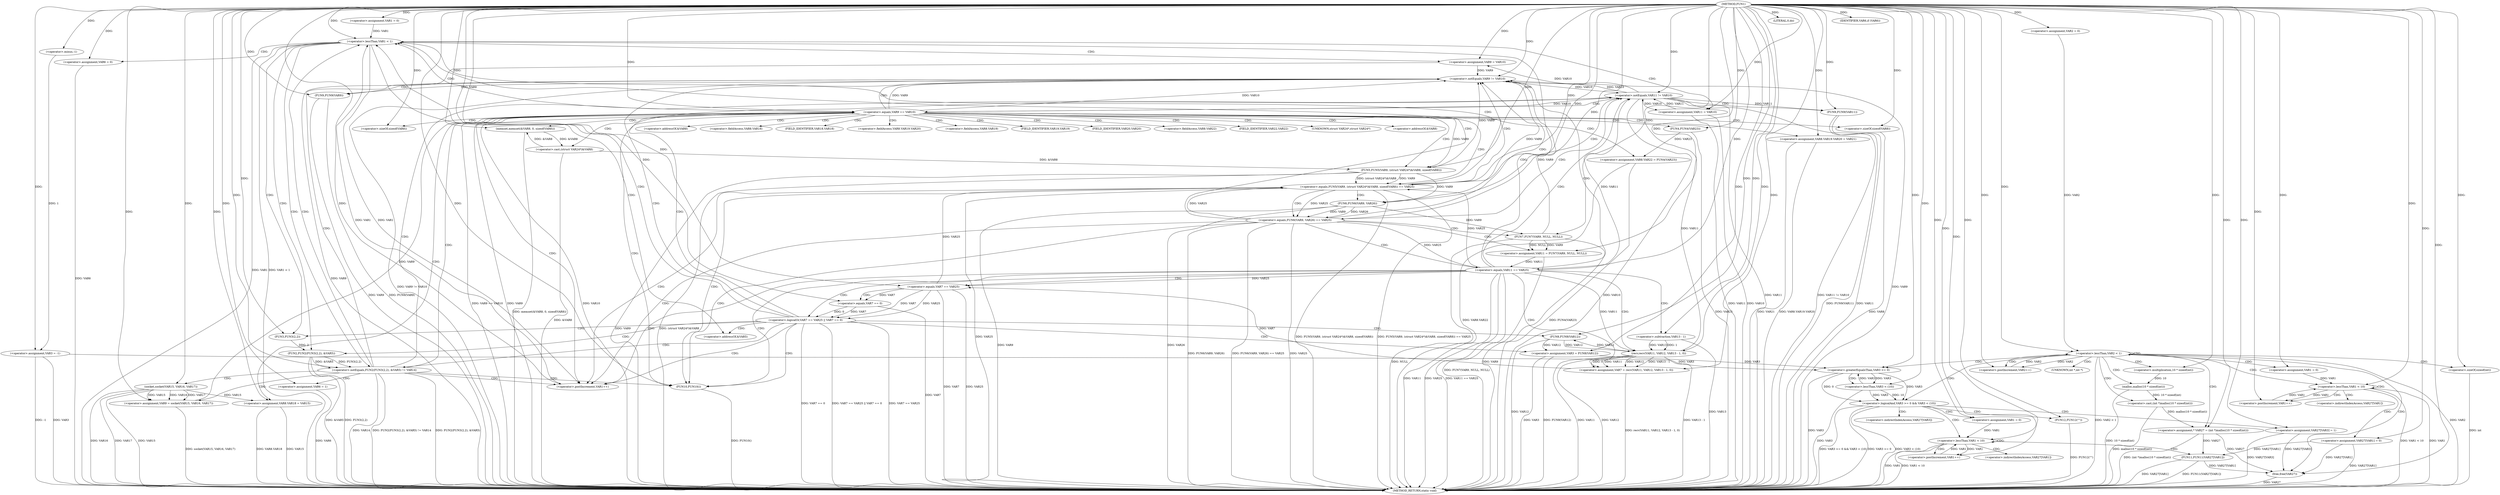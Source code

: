 digraph FUN1 {  
"1000100" [label = "(METHOD,FUN1)" ]
"1000334" [label = "(METHOD_RETURN,static void)" ]
"1000105" [label = "(<operator>.assignment,VAR3 = -1)" ]
"1000107" [label = "(<operator>.minus,-1)" ]
"1000110" [label = "(<operator>.assignment,VAR1 = 0)" ]
"1000113" [label = "(<operator>.lessThan,VAR1 < 1)" ]
"1000116" [label = "(<operator>.postIncrement,VAR1++)" ]
"1000122" [label = "(<operator>.assignment,VAR6 = 0)" ]
"1000128" [label = "(<operator>.assignment,VAR9 = VAR10)" ]
"1000132" [label = "(<operator>.assignment,VAR11 = VAR10)" ]
"1000139" [label = "(<operator>.notEquals,FUN2(FUN3(2,2), &VAR5) != VAR14)" ]
"1000140" [label = "(FUN2,FUN2(FUN3(2,2), &VAR5))" ]
"1000141" [label = "(FUN3,FUN3(2,2))" ]
"1000149" [label = "(<operator>.assignment,VAR6 = 1)" ]
"1000152" [label = "(<operator>.assignment,VAR9 = socket(VAR15, VAR16, VAR17))" ]
"1000154" [label = "(socket,socket(VAR15, VAR16, VAR17))" ]
"1000159" [label = "(<operator>.equals,VAR9 == VAR10)" ]
"1000164" [label = "(memset,memset(&VAR8, 0, sizeof(VAR8)))" ]
"1000168" [label = "(<operator>.sizeOf,sizeof(VAR8))" ]
"1000170" [label = "(<operator>.assignment,VAR8.VAR18 = VAR15)" ]
"1000175" [label = "(<operator>.assignment,VAR8.VAR19.VAR20 = VAR21)" ]
"1000182" [label = "(<operator>.assignment,VAR8.VAR22 = FUN4(VAR23))" ]
"1000186" [label = "(FUN4,FUN4(VAR23))" ]
"1000189" [label = "(<operator>.equals,FUN5(VAR9, (struct VAR24*)&VAR8, sizeof(VAR8)) == VAR25)" ]
"1000190" [label = "(FUN5,FUN5(VAR9, (struct VAR24*)&VAR8, sizeof(VAR8)))" ]
"1000192" [label = "(<operator>.cast,(struct VAR24*)&VAR8)" ]
"1000196" [label = "(<operator>.sizeOf,sizeof(VAR8))" ]
"1000202" [label = "(<operator>.equals,FUN6(VAR9, VAR26) == VAR25)" ]
"1000203" [label = "(FUN6,FUN6(VAR9, VAR26))" ]
"1000209" [label = "(<operator>.assignment,VAR11 = FUN7(VAR9, NULL, NULL))" ]
"1000211" [label = "(FUN7,FUN7(VAR9, NULL, NULL))" ]
"1000216" [label = "(<operator>.equals,VAR11 == VAR25)" ]
"1000221" [label = "(<operator>.assignment,VAR7 = recv(VAR11, VAR12, VAR13 - 1, 0))" ]
"1000223" [label = "(recv,recv(VAR11, VAR12, VAR13 - 1, 0))" ]
"1000226" [label = "(<operator>.subtraction,VAR13 - 1)" ]
"1000231" [label = "(<operator>.logicalOr,VAR7 == VAR25 || VAR7 == 0)" ]
"1000232" [label = "(<operator>.equals,VAR7 == VAR25)" ]
"1000235" [label = "(<operator>.equals,VAR7 == 0)" ]
"1000240" [label = "(<operator>.assignment,VAR3 = FUN8(VAR12))" ]
"1000242" [label = "(FUN8,FUN8(VAR12))" ]
"1000244" [label = "(LITERAL,0,do)" ]
"1000246" [label = "(<operator>.notEquals,VAR9 != VAR10)" ]
"1000250" [label = "(FUN9,FUN9(VAR9))" ]
"1000253" [label = "(<operator>.notEquals,VAR11 != VAR10)" ]
"1000257" [label = "(FUN9,FUN9(VAR11))" ]
"1000260" [label = "(IDENTIFIER,VAR6,if (VAR6))" ]
"1000262" [label = "(FUN10,FUN10())" ]
"1000264" [label = "(<operator>.assignment,VAR2 = 0)" ]
"1000267" [label = "(<operator>.lessThan,VAR2 < 1)" ]
"1000270" [label = "(<operator>.postIncrement,VAR2++)" ]
"1000276" [label = "(<operator>.assignment,* VAR27 = (int *)malloc(10 * sizeof(int)))" ]
"1000278" [label = "(<operator>.cast,(int *)malloc(10 * sizeof(int)))" ]
"1000280" [label = "(malloc,malloc(10 * sizeof(int)))" ]
"1000281" [label = "(<operator>.multiplication,10 * sizeof(int))" ]
"1000283" [label = "(<operator>.sizeOf,sizeof(int))" ]
"1000286" [label = "(<operator>.assignment,VAR1 = 0)" ]
"1000289" [label = "(<operator>.lessThan,VAR1 < 10)" ]
"1000292" [label = "(<operator>.postIncrement,VAR1++)" ]
"1000295" [label = "(<operator>.assignment,VAR27[VAR1] = 0)" ]
"1000301" [label = "(<operator>.logicalAnd,VAR3 >= 0 && VAR3 < (10))" ]
"1000302" [label = "(<operator>.greaterEqualsThan,VAR3 >= 0)" ]
"1000305" [label = "(<operator>.lessThan,VAR3 < (10))" ]
"1000309" [label = "(<operator>.assignment,VAR27[VAR3] = 1)" ]
"1000315" [label = "(<operator>.assignment,VAR1 = 0)" ]
"1000318" [label = "(<operator>.lessThan,VAR1 < 10)" ]
"1000321" [label = "(<operator>.postIncrement,VAR1++)" ]
"1000324" [label = "(FUN11,FUN11(VAR27[VAR1]))" ]
"1000330" [label = "(FUN12,FUN12(\"\"))" ]
"1000332" [label = "(free,free(VAR27))" ]
"1000144" [label = "(<operator>.addressOf,&VAR5)" ]
"1000165" [label = "(<operator>.addressOf,&VAR8)" ]
"1000171" [label = "(<operator>.fieldAccess,VAR8.VAR18)" ]
"1000173" [label = "(FIELD_IDENTIFIER,VAR18,VAR18)" ]
"1000176" [label = "(<operator>.fieldAccess,VAR8.VAR19.VAR20)" ]
"1000177" [label = "(<operator>.fieldAccess,VAR8.VAR19)" ]
"1000179" [label = "(FIELD_IDENTIFIER,VAR19,VAR19)" ]
"1000180" [label = "(FIELD_IDENTIFIER,VAR20,VAR20)" ]
"1000183" [label = "(<operator>.fieldAccess,VAR8.VAR22)" ]
"1000185" [label = "(FIELD_IDENTIFIER,VAR22,VAR22)" ]
"1000193" [label = "(UNKNOWN,struct VAR24*,struct VAR24*)" ]
"1000194" [label = "(<operator>.addressOf,&VAR8)" ]
"1000279" [label = "(UNKNOWN,int *,int *)" ]
"1000296" [label = "(<operator>.indirectIndexAccess,VAR27[VAR1])" ]
"1000310" [label = "(<operator>.indirectIndexAccess,VAR27[VAR3])" ]
"1000325" [label = "(<operator>.indirectIndexAccess,VAR27[VAR1])" ]
  "1000203" -> "1000334"  [ label = "DDG: VAR26"] 
  "1000159" -> "1000334"  [ label = "DDG: VAR9 == VAR10"] 
  "1000309" -> "1000334"  [ label = "DDG: VAR27[VAR3]"] 
  "1000164" -> "1000334"  [ label = "DDG: memset(&VAR8, 0, sizeof(VAR8))"] 
  "1000182" -> "1000334"  [ label = "DDG: FUN4(VAR23)"] 
  "1000186" -> "1000334"  [ label = "DDG: VAR23"] 
  "1000223" -> "1000334"  [ label = "DDG: VAR12"] 
  "1000250" -> "1000334"  [ label = "DDG: VAR9"] 
  "1000332" -> "1000334"  [ label = "DDG: VAR27"] 
  "1000192" -> "1000334"  [ label = "DDG: &VAR8"] 
  "1000226" -> "1000334"  [ label = "DDG: VAR13"] 
  "1000221" -> "1000334"  [ label = "DDG: recv(VAR11, VAR12, VAR13 - 1, 0)"] 
  "1000283" -> "1000334"  [ label = "DDG: int"] 
  "1000105" -> "1000334"  [ label = "DDG: -1"] 
  "1000235" -> "1000334"  [ label = "DDG: VAR7"] 
  "1000232" -> "1000334"  [ label = "DDG: VAR7"] 
  "1000253" -> "1000334"  [ label = "DDG: VAR11 != VAR10"] 
  "1000289" -> "1000334"  [ label = "DDG: VAR1"] 
  "1000231" -> "1000334"  [ label = "DDG: VAR7 == 0"] 
  "1000278" -> "1000334"  [ label = "DDG: malloc(10 * sizeof(int))"] 
  "1000189" -> "1000334"  [ label = "DDG: FUN5(VAR9, (struct VAR24*)&VAR8, sizeof(VAR8))"] 
  "1000318" -> "1000334"  [ label = "DDG: VAR1 < 10"] 
  "1000216" -> "1000334"  [ label = "DDG: VAR11 == VAR25"] 
  "1000295" -> "1000334"  [ label = "DDG: VAR27[VAR1]"] 
  "1000154" -> "1000334"  [ label = "DDG: VAR17"] 
  "1000253" -> "1000334"  [ label = "DDG: VAR10"] 
  "1000302" -> "1000334"  [ label = "DDG: VAR3"] 
  "1000223" -> "1000334"  [ label = "DDG: VAR13 - 1"] 
  "1000216" -> "1000334"  [ label = "DDG: VAR11"] 
  "1000113" -> "1000334"  [ label = "DDG: VAR1"] 
  "1000159" -> "1000334"  [ label = "DDG: VAR9"] 
  "1000211" -> "1000334"  [ label = "DDG: NULL"] 
  "1000253" -> "1000334"  [ label = "DDG: VAR11"] 
  "1000318" -> "1000334"  [ label = "DDG: VAR1"] 
  "1000189" -> "1000334"  [ label = "DDG: FUN5(VAR9, (struct VAR24*)&VAR8, sizeof(VAR8)) == VAR25"] 
  "1000301" -> "1000334"  [ label = "DDG: VAR3 < (10)"] 
  "1000202" -> "1000334"  [ label = "DDG: VAR25"] 
  "1000122" -> "1000334"  [ label = "DDG: VAR6"] 
  "1000140" -> "1000334"  [ label = "DDG: FUN3(2,2)"] 
  "1000139" -> "1000334"  [ label = "DDG: FUN2(FUN3(2,2), &VAR5) != VAR14"] 
  "1000139" -> "1000334"  [ label = "DDG: FUN2(FUN3(2,2), &VAR5)"] 
  "1000128" -> "1000334"  [ label = "DDG: VAR9"] 
  "1000154" -> "1000334"  [ label = "DDG: VAR15"] 
  "1000140" -> "1000334"  [ label = "DDG: &VAR5"] 
  "1000289" -> "1000334"  [ label = "DDG: VAR1 < 10"] 
  "1000267" -> "1000334"  [ label = "DDG: VAR2 < 1"] 
  "1000132" -> "1000334"  [ label = "DDG: VAR10"] 
  "1000267" -> "1000334"  [ label = "DDG: VAR2"] 
  "1000175" -> "1000334"  [ label = "DDG: VAR21"] 
  "1000301" -> "1000334"  [ label = "DDG: VAR3 >= 0 && VAR3 < (10)"] 
  "1000190" -> "1000334"  [ label = "DDG: VAR9"] 
  "1000216" -> "1000334"  [ label = "DDG: VAR25"] 
  "1000202" -> "1000334"  [ label = "DDG: FUN6(VAR9, VAR26)"] 
  "1000175" -> "1000334"  [ label = "DDG: VAR8.VAR19.VAR20"] 
  "1000257" -> "1000334"  [ label = "DDG: VAR11"] 
  "1000305" -> "1000334"  [ label = "DDG: VAR3"] 
  "1000301" -> "1000334"  [ label = "DDG: VAR3 >= 0"] 
  "1000330" -> "1000334"  [ label = "DDG: FUN12(\"\")"] 
  "1000231" -> "1000334"  [ label = "DDG: VAR7 == VAR25 || VAR7 == 0"] 
  "1000276" -> "1000334"  [ label = "DDG: (int *)malloc(10 * sizeof(int))"] 
  "1000132" -> "1000334"  [ label = "DDG: VAR11"] 
  "1000211" -> "1000334"  [ label = "DDG: VAR9"] 
  "1000262" -> "1000334"  [ label = "DDG: FUN10()"] 
  "1000152" -> "1000334"  [ label = "DDG: socket(VAR15, VAR16, VAR17)"] 
  "1000196" -> "1000334"  [ label = "DDG: VAR8"] 
  "1000324" -> "1000334"  [ label = "DDG: FUN11(VAR27[VAR1])"] 
  "1000231" -> "1000334"  [ label = "DDG: VAR7 == VAR25"] 
  "1000113" -> "1000334"  [ label = "DDG: VAR1 < 1"] 
  "1000209" -> "1000334"  [ label = "DDG: FUN7(VAR9, NULL, NULL)"] 
  "1000324" -> "1000334"  [ label = "DDG: VAR27[VAR1]"] 
  "1000280" -> "1000334"  [ label = "DDG: 10 * sizeof(int)"] 
  "1000232" -> "1000334"  [ label = "DDG: VAR25"] 
  "1000240" -> "1000334"  [ label = "DDG: FUN8(VAR12)"] 
  "1000170" -> "1000334"  [ label = "DDG: VAR8.VAR18"] 
  "1000149" -> "1000334"  [ label = "DDG: VAR6"] 
  "1000257" -> "1000334"  [ label = "DDG: FUN9(VAR11)"] 
  "1000250" -> "1000334"  [ label = "DDG: FUN9(VAR9)"] 
  "1000154" -> "1000334"  [ label = "DDG: VAR16"] 
  "1000246" -> "1000334"  [ label = "DDG: VAR9 != VAR10"] 
  "1000139" -> "1000334"  [ label = "DDG: VAR14"] 
  "1000240" -> "1000334"  [ label = "DDG: VAR3"] 
  "1000159" -> "1000334"  [ label = "DDG: VAR10"] 
  "1000182" -> "1000334"  [ label = "DDG: VAR8.VAR22"] 
  "1000190" -> "1000334"  [ label = "DDG: (struct VAR24*)&VAR8"] 
  "1000170" -> "1000334"  [ label = "DDG: VAR15"] 
  "1000242" -> "1000334"  [ label = "DDG: VAR12"] 
  "1000105" -> "1000334"  [ label = "DDG: VAR3"] 
  "1000246" -> "1000334"  [ label = "DDG: VAR9"] 
  "1000223" -> "1000334"  [ label = "DDG: VAR11"] 
  "1000202" -> "1000334"  [ label = "DDG: FUN6(VAR9, VAR26) == VAR25"] 
  "1000203" -> "1000334"  [ label = "DDG: VAR9"] 
  "1000189" -> "1000334"  [ label = "DDG: VAR25"] 
  "1000107" -> "1000105"  [ label = "DDG: 1"] 
  "1000100" -> "1000105"  [ label = "DDG: "] 
  "1000100" -> "1000107"  [ label = "DDG: "] 
  "1000100" -> "1000110"  [ label = "DDG: "] 
  "1000116" -> "1000113"  [ label = "DDG: VAR1"] 
  "1000110" -> "1000113"  [ label = "DDG: VAR1"] 
  "1000100" -> "1000113"  [ label = "DDG: "] 
  "1000113" -> "1000116"  [ label = "DDG: VAR1"] 
  "1000100" -> "1000116"  [ label = "DDG: "] 
  "1000100" -> "1000122"  [ label = "DDG: "] 
  "1000253" -> "1000128"  [ label = "DDG: VAR10"] 
  "1000100" -> "1000128"  [ label = "DDG: "] 
  "1000100" -> "1000132"  [ label = "DDG: "] 
  "1000253" -> "1000132"  [ label = "DDG: VAR10"] 
  "1000140" -> "1000139"  [ label = "DDG: FUN3(2,2)"] 
  "1000140" -> "1000139"  [ label = "DDG: &VAR5"] 
  "1000141" -> "1000140"  [ label = "DDG: 2"] 
  "1000100" -> "1000141"  [ label = "DDG: "] 
  "1000100" -> "1000139"  [ label = "DDG: "] 
  "1000100" -> "1000149"  [ label = "DDG: "] 
  "1000154" -> "1000152"  [ label = "DDG: VAR15"] 
  "1000154" -> "1000152"  [ label = "DDG: VAR16"] 
  "1000154" -> "1000152"  [ label = "DDG: VAR17"] 
  "1000100" -> "1000152"  [ label = "DDG: "] 
  "1000100" -> "1000154"  [ label = "DDG: "] 
  "1000152" -> "1000159"  [ label = "DDG: VAR9"] 
  "1000100" -> "1000159"  [ label = "DDG: "] 
  "1000253" -> "1000159"  [ label = "DDG: VAR10"] 
  "1000192" -> "1000164"  [ label = "DDG: &VAR8"] 
  "1000100" -> "1000164"  [ label = "DDG: "] 
  "1000100" -> "1000168"  [ label = "DDG: "] 
  "1000154" -> "1000170"  [ label = "DDG: VAR15"] 
  "1000100" -> "1000170"  [ label = "DDG: "] 
  "1000100" -> "1000175"  [ label = "DDG: "] 
  "1000186" -> "1000182"  [ label = "DDG: VAR23"] 
  "1000100" -> "1000186"  [ label = "DDG: "] 
  "1000190" -> "1000189"  [ label = "DDG: VAR9"] 
  "1000190" -> "1000189"  [ label = "DDG: (struct VAR24*)&VAR8"] 
  "1000159" -> "1000190"  [ label = "DDG: VAR9"] 
  "1000100" -> "1000190"  [ label = "DDG: "] 
  "1000192" -> "1000190"  [ label = "DDG: &VAR8"] 
  "1000164" -> "1000192"  [ label = "DDG: &VAR8"] 
  "1000100" -> "1000196"  [ label = "DDG: "] 
  "1000202" -> "1000189"  [ label = "DDG: VAR25"] 
  "1000216" -> "1000189"  [ label = "DDG: VAR25"] 
  "1000232" -> "1000189"  [ label = "DDG: VAR25"] 
  "1000100" -> "1000189"  [ label = "DDG: "] 
  "1000203" -> "1000202"  [ label = "DDG: VAR9"] 
  "1000203" -> "1000202"  [ label = "DDG: VAR26"] 
  "1000190" -> "1000203"  [ label = "DDG: VAR9"] 
  "1000100" -> "1000203"  [ label = "DDG: "] 
  "1000189" -> "1000202"  [ label = "DDG: VAR25"] 
  "1000100" -> "1000202"  [ label = "DDG: "] 
  "1000211" -> "1000209"  [ label = "DDG: VAR9"] 
  "1000211" -> "1000209"  [ label = "DDG: NULL"] 
  "1000100" -> "1000209"  [ label = "DDG: "] 
  "1000203" -> "1000211"  [ label = "DDG: VAR9"] 
  "1000100" -> "1000211"  [ label = "DDG: "] 
  "1000209" -> "1000216"  [ label = "DDG: VAR11"] 
  "1000100" -> "1000216"  [ label = "DDG: "] 
  "1000202" -> "1000216"  [ label = "DDG: VAR25"] 
  "1000223" -> "1000221"  [ label = "DDG: VAR11"] 
  "1000223" -> "1000221"  [ label = "DDG: VAR12"] 
  "1000223" -> "1000221"  [ label = "DDG: VAR13 - 1"] 
  "1000223" -> "1000221"  [ label = "DDG: 0"] 
  "1000100" -> "1000221"  [ label = "DDG: "] 
  "1000216" -> "1000223"  [ label = "DDG: VAR11"] 
  "1000100" -> "1000223"  [ label = "DDG: "] 
  "1000242" -> "1000223"  [ label = "DDG: VAR12"] 
  "1000226" -> "1000223"  [ label = "DDG: VAR13"] 
  "1000226" -> "1000223"  [ label = "DDG: 1"] 
  "1000100" -> "1000226"  [ label = "DDG: "] 
  "1000232" -> "1000231"  [ label = "DDG: VAR7"] 
  "1000232" -> "1000231"  [ label = "DDG: VAR25"] 
  "1000221" -> "1000232"  [ label = "DDG: VAR7"] 
  "1000100" -> "1000232"  [ label = "DDG: "] 
  "1000216" -> "1000232"  [ label = "DDG: VAR25"] 
  "1000235" -> "1000231"  [ label = "DDG: VAR7"] 
  "1000235" -> "1000231"  [ label = "DDG: 0"] 
  "1000232" -> "1000235"  [ label = "DDG: VAR7"] 
  "1000100" -> "1000235"  [ label = "DDG: "] 
  "1000242" -> "1000240"  [ label = "DDG: VAR12"] 
  "1000100" -> "1000240"  [ label = "DDG: "] 
  "1000223" -> "1000242"  [ label = "DDG: VAR12"] 
  "1000100" -> "1000242"  [ label = "DDG: "] 
  "1000100" -> "1000244"  [ label = "DDG: "] 
  "1000159" -> "1000246"  [ label = "DDG: VAR9"] 
  "1000128" -> "1000246"  [ label = "DDG: VAR9"] 
  "1000190" -> "1000246"  [ label = "DDG: VAR9"] 
  "1000211" -> "1000246"  [ label = "DDG: VAR9"] 
  "1000203" -> "1000246"  [ label = "DDG: VAR9"] 
  "1000100" -> "1000246"  [ label = "DDG: "] 
  "1000159" -> "1000246"  [ label = "DDG: VAR10"] 
  "1000253" -> "1000246"  [ label = "DDG: VAR10"] 
  "1000246" -> "1000250"  [ label = "DDG: VAR9"] 
  "1000100" -> "1000250"  [ label = "DDG: "] 
  "1000216" -> "1000253"  [ label = "DDG: VAR11"] 
  "1000132" -> "1000253"  [ label = "DDG: VAR11"] 
  "1000223" -> "1000253"  [ label = "DDG: VAR11"] 
  "1000100" -> "1000253"  [ label = "DDG: "] 
  "1000246" -> "1000253"  [ label = "DDG: VAR10"] 
  "1000253" -> "1000257"  [ label = "DDG: VAR11"] 
  "1000100" -> "1000257"  [ label = "DDG: "] 
  "1000100" -> "1000260"  [ label = "DDG: "] 
  "1000100" -> "1000262"  [ label = "DDG: "] 
  "1000100" -> "1000264"  [ label = "DDG: "] 
  "1000264" -> "1000267"  [ label = "DDG: VAR2"] 
  "1000270" -> "1000267"  [ label = "DDG: VAR2"] 
  "1000100" -> "1000267"  [ label = "DDG: "] 
  "1000267" -> "1000270"  [ label = "DDG: VAR2"] 
  "1000100" -> "1000270"  [ label = "DDG: "] 
  "1000278" -> "1000276"  [ label = "DDG: malloc(10 * sizeof(int))"] 
  "1000100" -> "1000276"  [ label = "DDG: "] 
  "1000280" -> "1000278"  [ label = "DDG: 10 * sizeof(int)"] 
  "1000281" -> "1000280"  [ label = "DDG: 10"] 
  "1000100" -> "1000281"  [ label = "DDG: "] 
  "1000100" -> "1000283"  [ label = "DDG: "] 
  "1000100" -> "1000286"  [ label = "DDG: "] 
  "1000292" -> "1000289"  [ label = "DDG: VAR1"] 
  "1000286" -> "1000289"  [ label = "DDG: VAR1"] 
  "1000100" -> "1000289"  [ label = "DDG: "] 
  "1000289" -> "1000292"  [ label = "DDG: VAR1"] 
  "1000100" -> "1000292"  [ label = "DDG: "] 
  "1000100" -> "1000295"  [ label = "DDG: "] 
  "1000302" -> "1000301"  [ label = "DDG: VAR3"] 
  "1000302" -> "1000301"  [ label = "DDG: 0"] 
  "1000305" -> "1000302"  [ label = "DDG: VAR3"] 
  "1000240" -> "1000302"  [ label = "DDG: VAR3"] 
  "1000105" -> "1000302"  [ label = "DDG: VAR3"] 
  "1000100" -> "1000302"  [ label = "DDG: "] 
  "1000305" -> "1000301"  [ label = "DDG: VAR3"] 
  "1000305" -> "1000301"  [ label = "DDG: 10"] 
  "1000302" -> "1000305"  [ label = "DDG: VAR3"] 
  "1000100" -> "1000305"  [ label = "DDG: "] 
  "1000100" -> "1000309"  [ label = "DDG: "] 
  "1000100" -> "1000315"  [ label = "DDG: "] 
  "1000315" -> "1000318"  [ label = "DDG: VAR1"] 
  "1000321" -> "1000318"  [ label = "DDG: VAR1"] 
  "1000100" -> "1000318"  [ label = "DDG: "] 
  "1000318" -> "1000321"  [ label = "DDG: VAR1"] 
  "1000100" -> "1000321"  [ label = "DDG: "] 
  "1000295" -> "1000324"  [ label = "DDG: VAR27[VAR1]"] 
  "1000276" -> "1000324"  [ label = "DDG: VAR27"] 
  "1000100" -> "1000330"  [ label = "DDG: "] 
  "1000309" -> "1000332"  [ label = "DDG: VAR27[VAR3]"] 
  "1000295" -> "1000332"  [ label = "DDG: VAR27[VAR1]"] 
  "1000324" -> "1000332"  [ label = "DDG: VAR27[VAR1]"] 
  "1000276" -> "1000332"  [ label = "DDG: VAR27"] 
  "1000100" -> "1000332"  [ label = "DDG: "] 
  "1000113" -> "1000128"  [ label = "CDG: "] 
  "1000113" -> "1000141"  [ label = "CDG: "] 
  "1000113" -> "1000139"  [ label = "CDG: "] 
  "1000113" -> "1000144"  [ label = "CDG: "] 
  "1000113" -> "1000122"  [ label = "CDG: "] 
  "1000113" -> "1000132"  [ label = "CDG: "] 
  "1000113" -> "1000140"  [ label = "CDG: "] 
  "1000139" -> "1000149"  [ label = "CDG: "] 
  "1000139" -> "1000154"  [ label = "CDG: "] 
  "1000139" -> "1000152"  [ label = "CDG: "] 
  "1000139" -> "1000159"  [ label = "CDG: "] 
  "1000139" -> "1000116"  [ label = "CDG: "] 
  "1000139" -> "1000246"  [ label = "CDG: "] 
  "1000139" -> "1000253"  [ label = "CDG: "] 
  "1000139" -> "1000113"  [ label = "CDG: "] 
  "1000139" -> "1000262"  [ label = "CDG: "] 
  "1000159" -> "1000164"  [ label = "CDG: "] 
  "1000159" -> "1000182"  [ label = "CDG: "] 
  "1000159" -> "1000180"  [ label = "CDG: "] 
  "1000159" -> "1000183"  [ label = "CDG: "] 
  "1000159" -> "1000165"  [ label = "CDG: "] 
  "1000159" -> "1000190"  [ label = "CDG: "] 
  "1000159" -> "1000175"  [ label = "CDG: "] 
  "1000159" -> "1000179"  [ label = "CDG: "] 
  "1000159" -> "1000194"  [ label = "CDG: "] 
  "1000159" -> "1000192"  [ label = "CDG: "] 
  "1000159" -> "1000176"  [ label = "CDG: "] 
  "1000159" -> "1000185"  [ label = "CDG: "] 
  "1000159" -> "1000186"  [ label = "CDG: "] 
  "1000159" -> "1000189"  [ label = "CDG: "] 
  "1000159" -> "1000196"  [ label = "CDG: "] 
  "1000159" -> "1000168"  [ label = "CDG: "] 
  "1000159" -> "1000173"  [ label = "CDG: "] 
  "1000159" -> "1000170"  [ label = "CDG: "] 
  "1000159" -> "1000171"  [ label = "CDG: "] 
  "1000159" -> "1000193"  [ label = "CDG: "] 
  "1000159" -> "1000177"  [ label = "CDG: "] 
  "1000159" -> "1000116"  [ label = "CDG: "] 
  "1000159" -> "1000246"  [ label = "CDG: "] 
  "1000159" -> "1000253"  [ label = "CDG: "] 
  "1000159" -> "1000113"  [ label = "CDG: "] 
  "1000159" -> "1000262"  [ label = "CDG: "] 
  "1000189" -> "1000203"  [ label = "CDG: "] 
  "1000189" -> "1000202"  [ label = "CDG: "] 
  "1000189" -> "1000116"  [ label = "CDG: "] 
  "1000189" -> "1000246"  [ label = "CDG: "] 
  "1000189" -> "1000253"  [ label = "CDG: "] 
  "1000189" -> "1000113"  [ label = "CDG: "] 
  "1000189" -> "1000262"  [ label = "CDG: "] 
  "1000202" -> "1000211"  [ label = "CDG: "] 
  "1000202" -> "1000216"  [ label = "CDG: "] 
  "1000202" -> "1000209"  [ label = "CDG: "] 
  "1000202" -> "1000116"  [ label = "CDG: "] 
  "1000202" -> "1000246"  [ label = "CDG: "] 
  "1000202" -> "1000253"  [ label = "CDG: "] 
  "1000202" -> "1000113"  [ label = "CDG: "] 
  "1000202" -> "1000262"  [ label = "CDG: "] 
  "1000216" -> "1000221"  [ label = "CDG: "] 
  "1000216" -> "1000226"  [ label = "CDG: "] 
  "1000216" -> "1000232"  [ label = "CDG: "] 
  "1000216" -> "1000231"  [ label = "CDG: "] 
  "1000216" -> "1000223"  [ label = "CDG: "] 
  "1000216" -> "1000116"  [ label = "CDG: "] 
  "1000216" -> "1000246"  [ label = "CDG: "] 
  "1000216" -> "1000253"  [ label = "CDG: "] 
  "1000216" -> "1000113"  [ label = "CDG: "] 
  "1000216" -> "1000262"  [ label = "CDG: "] 
  "1000231" -> "1000242"  [ label = "CDG: "] 
  "1000231" -> "1000240"  [ label = "CDG: "] 
  "1000231" -> "1000141"  [ label = "CDG: "] 
  "1000231" -> "1000139"  [ label = "CDG: "] 
  "1000231" -> "1000144"  [ label = "CDG: "] 
  "1000231" -> "1000116"  [ label = "CDG: "] 
  "1000231" -> "1000246"  [ label = "CDG: "] 
  "1000231" -> "1000253"  [ label = "CDG: "] 
  "1000231" -> "1000113"  [ label = "CDG: "] 
  "1000231" -> "1000140"  [ label = "CDG: "] 
  "1000231" -> "1000262"  [ label = "CDG: "] 
  "1000232" -> "1000235"  [ label = "CDG: "] 
  "1000246" -> "1000250"  [ label = "CDG: "] 
  "1000253" -> "1000257"  [ label = "CDG: "] 
  "1000267" -> "1000332"  [ label = "CDG: "] 
  "1000267" -> "1000276"  [ label = "CDG: "] 
  "1000267" -> "1000302"  [ label = "CDG: "] 
  "1000267" -> "1000281"  [ label = "CDG: "] 
  "1000267" -> "1000289"  [ label = "CDG: "] 
  "1000267" -> "1000270"  [ label = "CDG: "] 
  "1000267" -> "1000279"  [ label = "CDG: "] 
  "1000267" -> "1000286"  [ label = "CDG: "] 
  "1000267" -> "1000283"  [ label = "CDG: "] 
  "1000267" -> "1000280"  [ label = "CDG: "] 
  "1000267" -> "1000267"  [ label = "CDG: "] 
  "1000267" -> "1000278"  [ label = "CDG: "] 
  "1000267" -> "1000301"  [ label = "CDG: "] 
  "1000289" -> "1000289"  [ label = "CDG: "] 
  "1000289" -> "1000295"  [ label = "CDG: "] 
  "1000289" -> "1000292"  [ label = "CDG: "] 
  "1000289" -> "1000296"  [ label = "CDG: "] 
  "1000301" -> "1000315"  [ label = "CDG: "] 
  "1000301" -> "1000310"  [ label = "CDG: "] 
  "1000301" -> "1000330"  [ label = "CDG: "] 
  "1000301" -> "1000318"  [ label = "CDG: "] 
  "1000301" -> "1000309"  [ label = "CDG: "] 
  "1000302" -> "1000305"  [ label = "CDG: "] 
  "1000318" -> "1000321"  [ label = "CDG: "] 
  "1000318" -> "1000318"  [ label = "CDG: "] 
  "1000318" -> "1000324"  [ label = "CDG: "] 
  "1000318" -> "1000325"  [ label = "CDG: "] 
}
